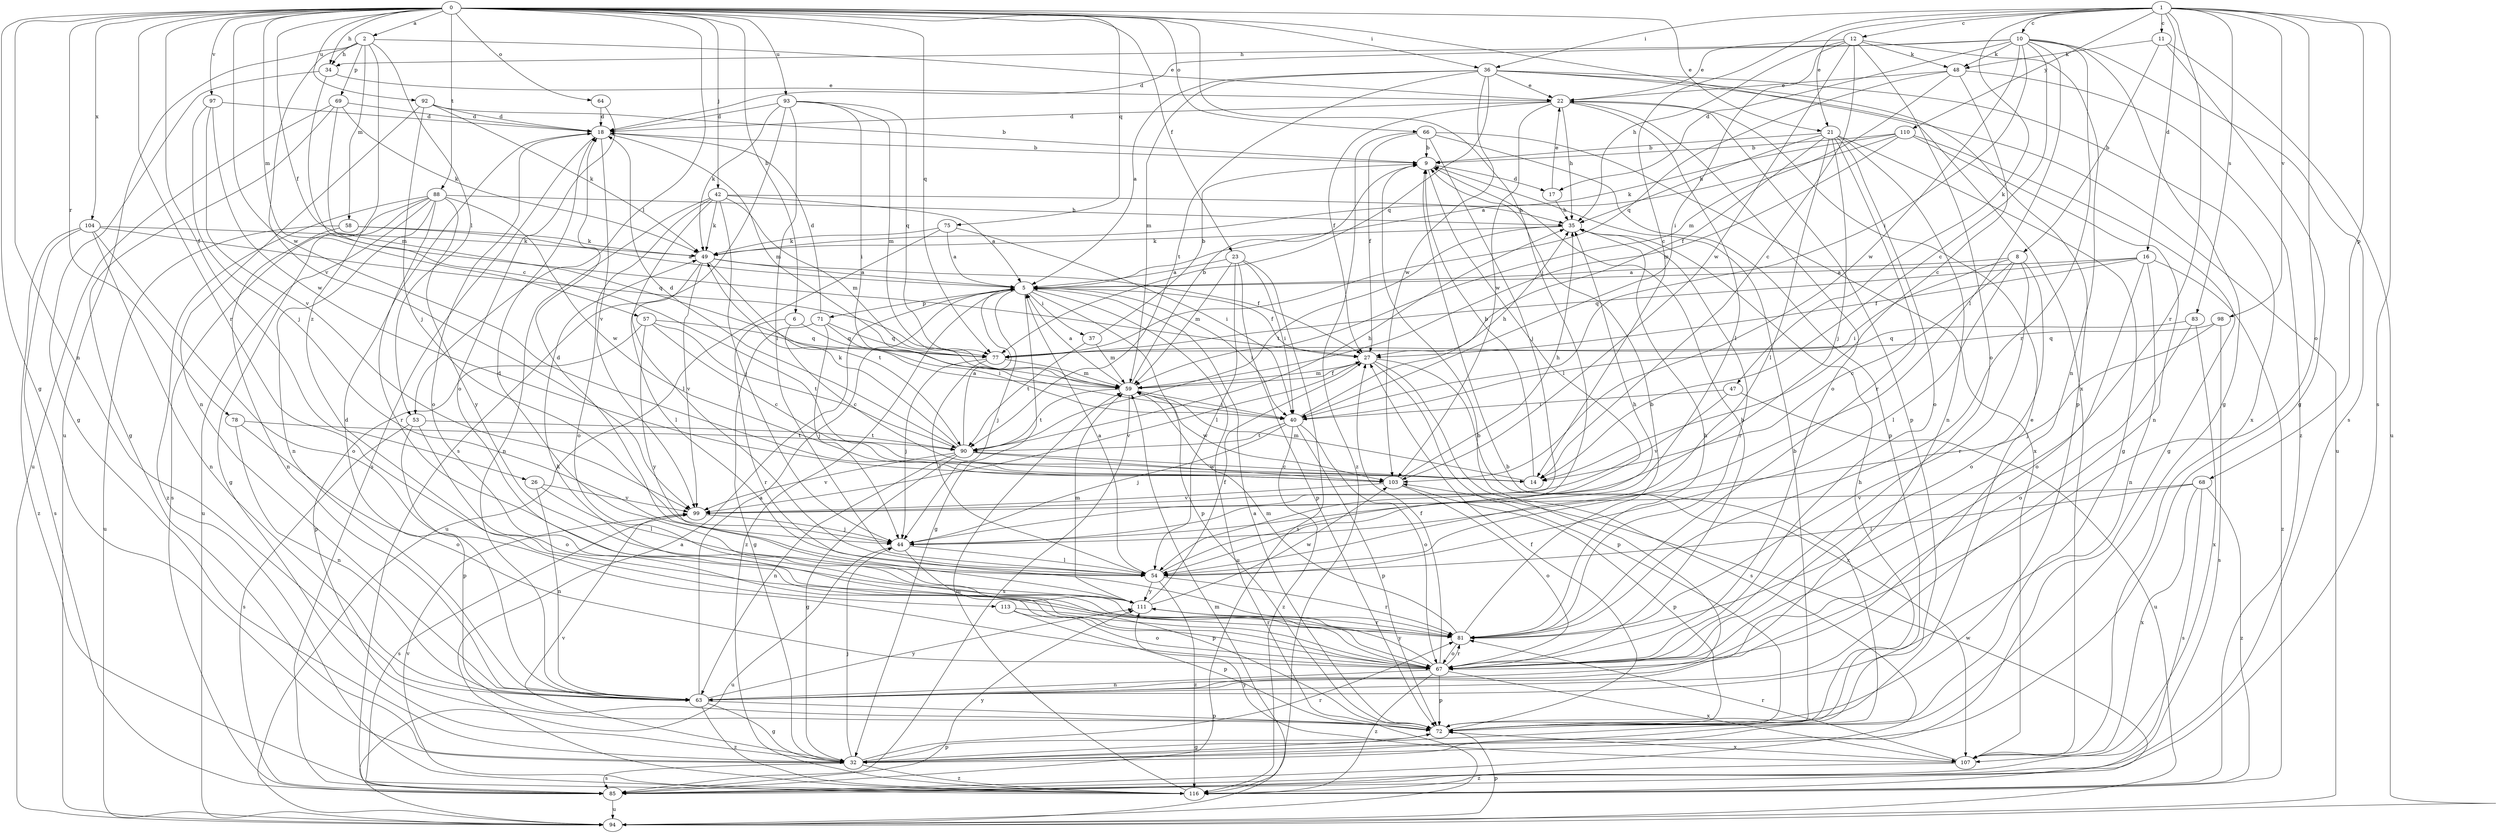 strict digraph  {
0;
1;
2;
5;
6;
8;
9;
10;
11;
12;
14;
16;
17;
18;
21;
22;
23;
26;
27;
32;
34;
35;
36;
37;
40;
42;
44;
47;
48;
49;
53;
54;
57;
58;
59;
63;
64;
66;
67;
68;
69;
71;
72;
75;
77;
78;
81;
83;
85;
88;
90;
92;
93;
94;
97;
98;
99;
103;
104;
107;
110;
111;
113;
116;
0 -> 2  [label=a];
0 -> 6  [label=b];
0 -> 21  [label=e];
0 -> 23  [label=f];
0 -> 26  [label=f];
0 -> 27  [label=f];
0 -> 32  [label=g];
0 -> 34  [label=h];
0 -> 36  [label=i];
0 -> 42  [label=j];
0 -> 44  [label=j];
0 -> 53  [label=l];
0 -> 57  [label=m];
0 -> 63  [label=n];
0 -> 64  [label=o];
0 -> 66  [label=o];
0 -> 75  [label=q];
0 -> 77  [label=q];
0 -> 78  [label=r];
0 -> 81  [label=r];
0 -> 88  [label=t];
0 -> 92  [label=u];
0 -> 93  [label=u];
0 -> 97  [label=v];
0 -> 103  [label=w];
0 -> 104  [label=x];
0 -> 107  [label=x];
1 -> 10  [label=c];
1 -> 11  [label=c];
1 -> 12  [label=c];
1 -> 14  [label=c];
1 -> 16  [label=d];
1 -> 21  [label=e];
1 -> 36  [label=i];
1 -> 47  [label=k];
1 -> 67  [label=o];
1 -> 68  [label=p];
1 -> 81  [label=r];
1 -> 83  [label=s];
1 -> 85  [label=s];
1 -> 98  [label=v];
1 -> 110  [label=y];
2 -> 22  [label=e];
2 -> 34  [label=h];
2 -> 53  [label=l];
2 -> 58  [label=m];
2 -> 69  [label=p];
2 -> 94  [label=u];
2 -> 99  [label=v];
2 -> 113  [label=z];
5 -> 27  [label=f];
5 -> 32  [label=g];
5 -> 37  [label=i];
5 -> 40  [label=i];
5 -> 44  [label=j];
5 -> 71  [label=p];
5 -> 72  [label=p];
5 -> 94  [label=u];
5 -> 116  [label=z];
6 -> 14  [label=c];
6 -> 77  [label=q];
6 -> 81  [label=r];
8 -> 5  [label=a];
8 -> 14  [label=c];
8 -> 40  [label=i];
8 -> 54  [label=l];
8 -> 67  [label=o];
8 -> 81  [label=r];
9 -> 17  [label=d];
9 -> 54  [label=l];
10 -> 14  [label=c];
10 -> 17  [label=d];
10 -> 18  [label=d];
10 -> 32  [label=g];
10 -> 34  [label=h];
10 -> 40  [label=i];
10 -> 48  [label=k];
10 -> 54  [label=l];
10 -> 81  [label=r];
10 -> 85  [label=s];
10 -> 103  [label=w];
11 -> 8  [label=b];
11 -> 32  [label=g];
11 -> 48  [label=k];
11 -> 94  [label=u];
12 -> 14  [label=c];
12 -> 22  [label=e];
12 -> 35  [label=h];
12 -> 40  [label=i];
12 -> 48  [label=k];
12 -> 63  [label=n];
12 -> 67  [label=o];
12 -> 103  [label=w];
14 -> 9  [label=b];
14 -> 59  [label=m];
16 -> 5  [label=a];
16 -> 27  [label=f];
16 -> 63  [label=n];
16 -> 67  [label=o];
16 -> 77  [label=q];
16 -> 116  [label=z];
17 -> 22  [label=e];
17 -> 35  [label=h];
18 -> 9  [label=b];
18 -> 59  [label=m];
18 -> 67  [label=o];
18 -> 85  [label=s];
18 -> 99  [label=v];
21 -> 9  [label=b];
21 -> 27  [label=f];
21 -> 32  [label=g];
21 -> 35  [label=h];
21 -> 44  [label=j];
21 -> 54  [label=l];
21 -> 63  [label=n];
21 -> 67  [label=o];
21 -> 81  [label=r];
22 -> 18  [label=d];
22 -> 27  [label=f];
22 -> 35  [label=h];
22 -> 54  [label=l];
22 -> 67  [label=o];
22 -> 72  [label=p];
22 -> 103  [label=w];
23 -> 5  [label=a];
23 -> 40  [label=i];
23 -> 54  [label=l];
23 -> 59  [label=m];
23 -> 72  [label=p];
23 -> 85  [label=s];
26 -> 54  [label=l];
26 -> 63  [label=n];
26 -> 99  [label=v];
27 -> 59  [label=m];
27 -> 72  [label=p];
27 -> 85  [label=s];
27 -> 99  [label=v];
27 -> 107  [label=x];
32 -> 9  [label=b];
32 -> 44  [label=j];
32 -> 72  [label=p];
32 -> 81  [label=r];
32 -> 85  [label=s];
32 -> 99  [label=v];
32 -> 116  [label=z];
34 -> 14  [label=c];
34 -> 22  [label=e];
34 -> 32  [label=g];
35 -> 49  [label=k];
35 -> 81  [label=r];
35 -> 90  [label=t];
36 -> 5  [label=a];
36 -> 22  [label=e];
36 -> 59  [label=m];
36 -> 72  [label=p];
36 -> 77  [label=q];
36 -> 90  [label=t];
36 -> 94  [label=u];
36 -> 103  [label=w];
36 -> 107  [label=x];
37 -> 9  [label=b];
37 -> 59  [label=m];
37 -> 90  [label=t];
40 -> 35  [label=h];
40 -> 44  [label=j];
40 -> 67  [label=o];
40 -> 72  [label=p];
40 -> 90  [label=t];
40 -> 116  [label=z];
42 -> 5  [label=a];
42 -> 35  [label=h];
42 -> 44  [label=j];
42 -> 49  [label=k];
42 -> 54  [label=l];
42 -> 59  [label=m];
42 -> 63  [label=n];
42 -> 67  [label=o];
44 -> 54  [label=l];
44 -> 72  [label=p];
44 -> 94  [label=u];
47 -> 40  [label=i];
47 -> 94  [label=u];
47 -> 99  [label=v];
48 -> 14  [label=c];
48 -> 22  [label=e];
48 -> 59  [label=m];
48 -> 77  [label=q];
48 -> 116  [label=z];
49 -> 5  [label=a];
49 -> 27  [label=f];
49 -> 54  [label=l];
49 -> 90  [label=t];
49 -> 99  [label=v];
53 -> 67  [label=o];
53 -> 72  [label=p];
53 -> 85  [label=s];
53 -> 90  [label=t];
54 -> 5  [label=a];
54 -> 18  [label=d];
54 -> 35  [label=h];
54 -> 81  [label=r];
54 -> 111  [label=y];
54 -> 116  [label=z];
57 -> 14  [label=c];
57 -> 72  [label=p];
57 -> 77  [label=q];
57 -> 90  [label=t];
57 -> 111  [label=y];
58 -> 5  [label=a];
58 -> 49  [label=k];
58 -> 63  [label=n];
58 -> 94  [label=u];
59 -> 5  [label=a];
59 -> 9  [label=b];
59 -> 27  [label=f];
59 -> 40  [label=i];
59 -> 85  [label=s];
59 -> 90  [label=t];
59 -> 103  [label=w];
63 -> 5  [label=a];
63 -> 9  [label=b];
63 -> 18  [label=d];
63 -> 32  [label=g];
63 -> 72  [label=p];
63 -> 111  [label=y];
63 -> 116  [label=z];
64 -> 18  [label=d];
64 -> 67  [label=o];
66 -> 9  [label=b];
66 -> 27  [label=f];
66 -> 44  [label=j];
66 -> 72  [label=p];
66 -> 107  [label=x];
66 -> 116  [label=z];
67 -> 9  [label=b];
67 -> 27  [label=f];
67 -> 49  [label=k];
67 -> 63  [label=n];
67 -> 72  [label=p];
67 -> 81  [label=r];
67 -> 107  [label=x];
67 -> 111  [label=y];
67 -> 116  [label=z];
68 -> 54  [label=l];
68 -> 85  [label=s];
68 -> 99  [label=v];
68 -> 107  [label=x];
68 -> 116  [label=z];
69 -> 18  [label=d];
69 -> 32  [label=g];
69 -> 49  [label=k];
69 -> 59  [label=m];
69 -> 94  [label=u];
71 -> 18  [label=d];
71 -> 32  [label=g];
71 -> 40  [label=i];
71 -> 44  [label=j];
71 -> 77  [label=q];
72 -> 5  [label=a];
72 -> 9  [label=b];
72 -> 22  [label=e];
72 -> 27  [label=f];
72 -> 32  [label=g];
72 -> 35  [label=h];
72 -> 107  [label=x];
75 -> 5  [label=a];
75 -> 40  [label=i];
75 -> 49  [label=k];
75 -> 94  [label=u];
77 -> 44  [label=j];
77 -> 54  [label=l];
77 -> 59  [label=m];
78 -> 63  [label=n];
78 -> 67  [label=o];
78 -> 90  [label=t];
81 -> 9  [label=b];
81 -> 35  [label=h];
81 -> 59  [label=m];
81 -> 67  [label=o];
83 -> 67  [label=o];
83 -> 77  [label=q];
83 -> 107  [label=x];
85 -> 94  [label=u];
85 -> 111  [label=y];
88 -> 32  [label=g];
88 -> 35  [label=h];
88 -> 63  [label=n];
88 -> 81  [label=r];
88 -> 85  [label=s];
88 -> 94  [label=u];
88 -> 103  [label=w];
88 -> 111  [label=y];
88 -> 116  [label=z];
90 -> 5  [label=a];
90 -> 14  [label=c];
90 -> 18  [label=d];
90 -> 32  [label=g];
90 -> 35  [label=h];
90 -> 49  [label=k];
90 -> 63  [label=n];
90 -> 99  [label=v];
90 -> 103  [label=w];
92 -> 9  [label=b];
92 -> 18  [label=d];
92 -> 44  [label=j];
92 -> 49  [label=k];
92 -> 63  [label=n];
93 -> 18  [label=d];
93 -> 40  [label=i];
93 -> 49  [label=k];
93 -> 54  [label=l];
93 -> 59  [label=m];
93 -> 77  [label=q];
93 -> 85  [label=s];
94 -> 59  [label=m];
94 -> 72  [label=p];
97 -> 18  [label=d];
97 -> 44  [label=j];
97 -> 99  [label=v];
97 -> 103  [label=w];
98 -> 44  [label=j];
98 -> 77  [label=q];
98 -> 85  [label=s];
99 -> 44  [label=j];
99 -> 85  [label=s];
103 -> 35  [label=h];
103 -> 67  [label=o];
103 -> 72  [label=p];
103 -> 99  [label=v];
104 -> 49  [label=k];
104 -> 63  [label=n];
104 -> 67  [label=o];
104 -> 77  [label=q];
104 -> 85  [label=s];
104 -> 116  [label=z];
107 -> 81  [label=r];
107 -> 111  [label=y];
107 -> 116  [label=z];
110 -> 5  [label=a];
110 -> 9  [label=b];
110 -> 32  [label=g];
110 -> 49  [label=k];
110 -> 59  [label=m];
110 -> 63  [label=n];
111 -> 18  [label=d];
111 -> 27  [label=f];
111 -> 59  [label=m];
111 -> 81  [label=r];
111 -> 103  [label=w];
113 -> 67  [label=o];
113 -> 72  [label=p];
113 -> 81  [label=r];
116 -> 5  [label=a];
116 -> 59  [label=m];
116 -> 99  [label=v];
116 -> 103  [label=w];
}
